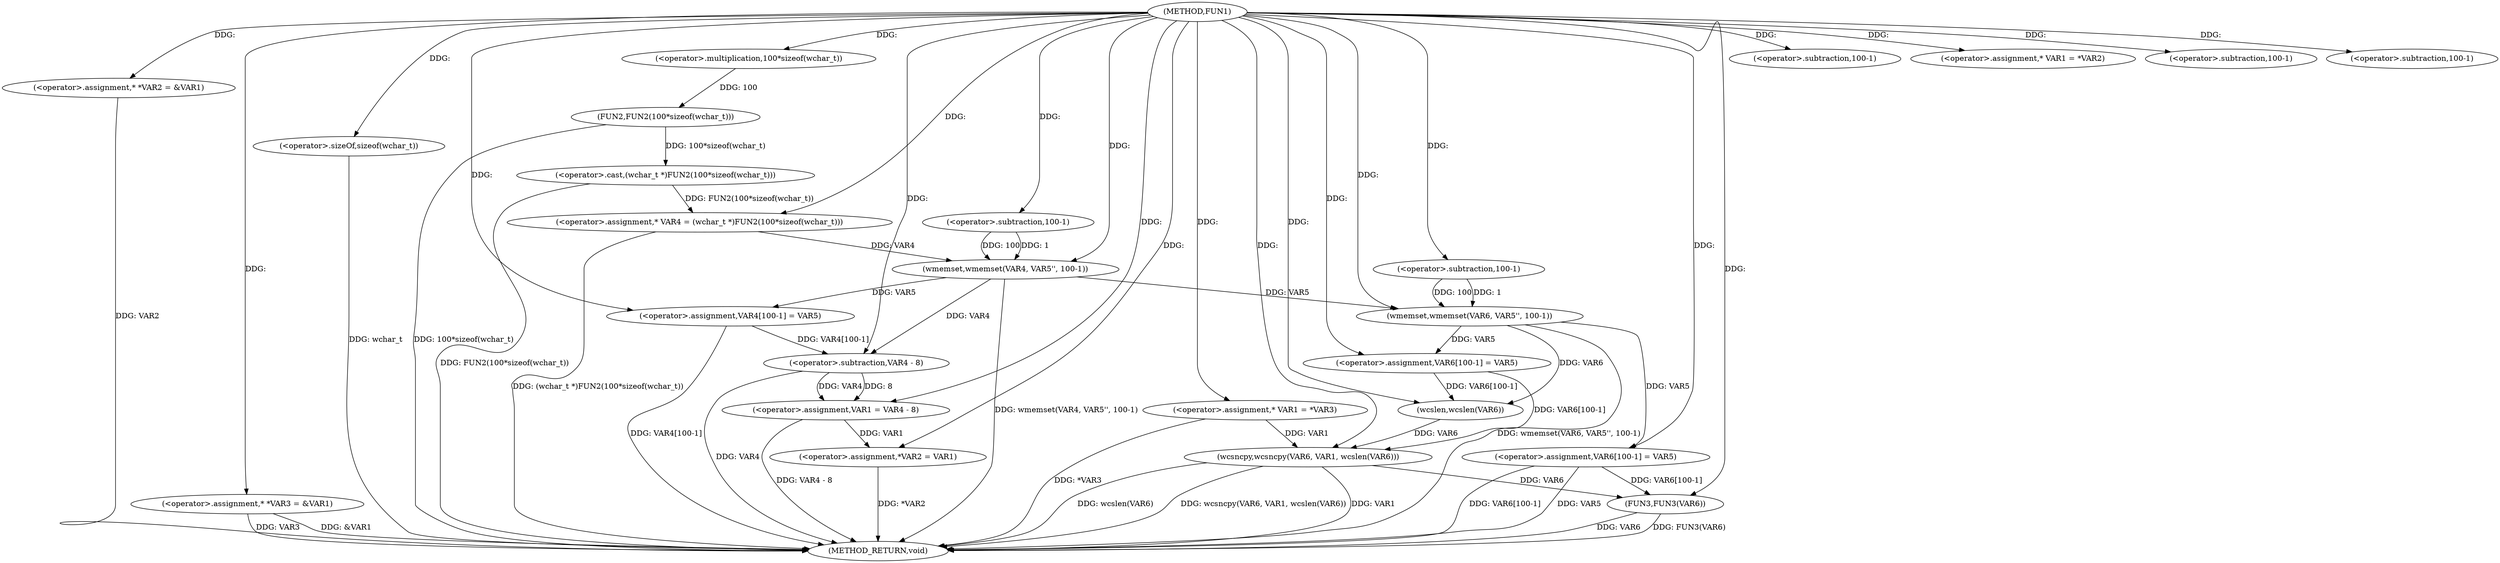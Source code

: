 digraph FUN1 {  
"1000100" [label = "(METHOD,FUN1)" ]
"1000186" [label = "(METHOD_RETURN,void)" ]
"1000104" [label = "(<operator>.assignment,* *VAR2 = &VAR1)" ]
"1000109" [label = "(<operator>.assignment,* *VAR3 = &VAR1)" ]
"1000114" [label = "(<operator>.assignment,* VAR4 = (wchar_t *)FUN2(100*sizeof(wchar_t)))" ]
"1000116" [label = "(<operator>.cast,(wchar_t *)FUN2(100*sizeof(wchar_t)))" ]
"1000118" [label = "(FUN2,FUN2(100*sizeof(wchar_t)))" ]
"1000119" [label = "(<operator>.multiplication,100*sizeof(wchar_t))" ]
"1000121" [label = "(<operator>.sizeOf,sizeof(wchar_t))" ]
"1000123" [label = "(wmemset,wmemset(VAR4, VAR5'', 100-1))" ]
"1000126" [label = "(<operator>.subtraction,100-1)" ]
"1000129" [label = "(<operator>.assignment,VAR4[100-1] = VAR5)" ]
"1000132" [label = "(<operator>.subtraction,100-1)" ]
"1000138" [label = "(<operator>.assignment,* VAR1 = *VAR2)" ]
"1000142" [label = "(<operator>.assignment,VAR1 = VAR4 - 8)" ]
"1000144" [label = "(<operator>.subtraction,VAR4 - 8)" ]
"1000147" [label = "(<operator>.assignment,*VAR2 = VAR1)" ]
"1000153" [label = "(<operator>.assignment,* VAR1 = *VAR3)" ]
"1000159" [label = "(wmemset,wmemset(VAR6, VAR5'', 100-1))" ]
"1000162" [label = "(<operator>.subtraction,100-1)" ]
"1000165" [label = "(<operator>.assignment,VAR6[100-1] = VAR5)" ]
"1000168" [label = "(<operator>.subtraction,100-1)" ]
"1000172" [label = "(wcsncpy,wcsncpy(VAR6, VAR1, wcslen(VAR6)))" ]
"1000175" [label = "(wcslen,wcslen(VAR6))" ]
"1000177" [label = "(<operator>.assignment,VAR6[100-1] = VAR5)" ]
"1000180" [label = "(<operator>.subtraction,100-1)" ]
"1000184" [label = "(FUN3,FUN3(VAR6))" ]
  "1000129" -> "1000186"  [ label = "DDG: VAR4[100-1]"] 
  "1000184" -> "1000186"  [ label = "DDG: VAR6"] 
  "1000104" -> "1000186"  [ label = "DDG: VAR2"] 
  "1000123" -> "1000186"  [ label = "DDG: wmemset(VAR4, VAR5'', 100-1)"] 
  "1000184" -> "1000186"  [ label = "DDG: FUN3(VAR6)"] 
  "1000147" -> "1000186"  [ label = "DDG: *VAR2"] 
  "1000116" -> "1000186"  [ label = "DDG: FUN2(100*sizeof(wchar_t))"] 
  "1000109" -> "1000186"  [ label = "DDG: VAR3"] 
  "1000118" -> "1000186"  [ label = "DDG: 100*sizeof(wchar_t)"] 
  "1000177" -> "1000186"  [ label = "DDG: VAR6[100-1]"] 
  "1000159" -> "1000186"  [ label = "DDG: wmemset(VAR6, VAR5'', 100-1)"] 
  "1000172" -> "1000186"  [ label = "DDG: wcsncpy(VAR6, VAR1, wcslen(VAR6))"] 
  "1000153" -> "1000186"  [ label = "DDG: *VAR3"] 
  "1000142" -> "1000186"  [ label = "DDG: VAR4 - 8"] 
  "1000121" -> "1000186"  [ label = "DDG: wchar_t"] 
  "1000144" -> "1000186"  [ label = "DDG: VAR4"] 
  "1000109" -> "1000186"  [ label = "DDG: &VAR1"] 
  "1000114" -> "1000186"  [ label = "DDG: (wchar_t *)FUN2(100*sizeof(wchar_t))"] 
  "1000177" -> "1000186"  [ label = "DDG: VAR5"] 
  "1000172" -> "1000186"  [ label = "DDG: VAR1"] 
  "1000172" -> "1000186"  [ label = "DDG: wcslen(VAR6)"] 
  "1000100" -> "1000104"  [ label = "DDG: "] 
  "1000100" -> "1000109"  [ label = "DDG: "] 
  "1000116" -> "1000114"  [ label = "DDG: FUN2(100*sizeof(wchar_t))"] 
  "1000100" -> "1000114"  [ label = "DDG: "] 
  "1000118" -> "1000116"  [ label = "DDG: 100*sizeof(wchar_t)"] 
  "1000119" -> "1000118"  [ label = "DDG: 100"] 
  "1000100" -> "1000119"  [ label = "DDG: "] 
  "1000100" -> "1000121"  [ label = "DDG: "] 
  "1000114" -> "1000123"  [ label = "DDG: VAR4"] 
  "1000100" -> "1000123"  [ label = "DDG: "] 
  "1000126" -> "1000123"  [ label = "DDG: 100"] 
  "1000126" -> "1000123"  [ label = "DDG: 1"] 
  "1000100" -> "1000126"  [ label = "DDG: "] 
  "1000123" -> "1000129"  [ label = "DDG: VAR5"] 
  "1000100" -> "1000129"  [ label = "DDG: "] 
  "1000100" -> "1000132"  [ label = "DDG: "] 
  "1000100" -> "1000138"  [ label = "DDG: "] 
  "1000144" -> "1000142"  [ label = "DDG: VAR4"] 
  "1000144" -> "1000142"  [ label = "DDG: 8"] 
  "1000100" -> "1000142"  [ label = "DDG: "] 
  "1000129" -> "1000144"  [ label = "DDG: VAR4[100-1]"] 
  "1000123" -> "1000144"  [ label = "DDG: VAR4"] 
  "1000100" -> "1000144"  [ label = "DDG: "] 
  "1000142" -> "1000147"  [ label = "DDG: VAR1"] 
  "1000100" -> "1000147"  [ label = "DDG: "] 
  "1000100" -> "1000153"  [ label = "DDG: "] 
  "1000100" -> "1000159"  [ label = "DDG: "] 
  "1000123" -> "1000159"  [ label = "DDG: VAR5"] 
  "1000162" -> "1000159"  [ label = "DDG: 100"] 
  "1000162" -> "1000159"  [ label = "DDG: 1"] 
  "1000100" -> "1000162"  [ label = "DDG: "] 
  "1000159" -> "1000165"  [ label = "DDG: VAR5"] 
  "1000100" -> "1000165"  [ label = "DDG: "] 
  "1000100" -> "1000168"  [ label = "DDG: "] 
  "1000165" -> "1000172"  [ label = "DDG: VAR6[100-1]"] 
  "1000175" -> "1000172"  [ label = "DDG: VAR6"] 
  "1000100" -> "1000172"  [ label = "DDG: "] 
  "1000153" -> "1000172"  [ label = "DDG: VAR1"] 
  "1000159" -> "1000175"  [ label = "DDG: VAR6"] 
  "1000165" -> "1000175"  [ label = "DDG: VAR6[100-1]"] 
  "1000100" -> "1000175"  [ label = "DDG: "] 
  "1000100" -> "1000177"  [ label = "DDG: "] 
  "1000159" -> "1000177"  [ label = "DDG: VAR5"] 
  "1000100" -> "1000180"  [ label = "DDG: "] 
  "1000177" -> "1000184"  [ label = "DDG: VAR6[100-1]"] 
  "1000172" -> "1000184"  [ label = "DDG: VAR6"] 
  "1000100" -> "1000184"  [ label = "DDG: "] 
}
